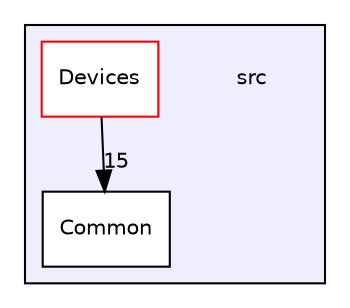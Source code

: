 digraph "src" {
  compound=true
  node [ fontsize="10", fontname="Helvetica"];
  edge [ labelfontsize="10", labelfontname="Helvetica"];
  subgraph clusterdir_68267d1309a1af8e8297ef4c3efbcdba {
    graph [ bgcolor="#eeeeff", pencolor="black", label="" URL="dir_68267d1309a1af8e8297ef4c3efbcdba.html"];
    dir_68267d1309a1af8e8297ef4c3efbcdba [shape=plaintext label="src"];
    dir_ba210d1fa67db7bee1bb22e0a3c11d9f [shape=box label="Common" color="black" fillcolor="white" style="filled" URL="dir_ba210d1fa67db7bee1bb22e0a3c11d9f.html"];
    dir_27b17494125eb78195473abe004504ab [shape=box label="Devices" color="red" fillcolor="white" style="filled" URL="dir_27b17494125eb78195473abe004504ab.html"];
  }
  dir_27b17494125eb78195473abe004504ab->dir_ba210d1fa67db7bee1bb22e0a3c11d9f [headlabel="15", labeldistance=1.5 headhref="dir_000002_000001.html"];
}

